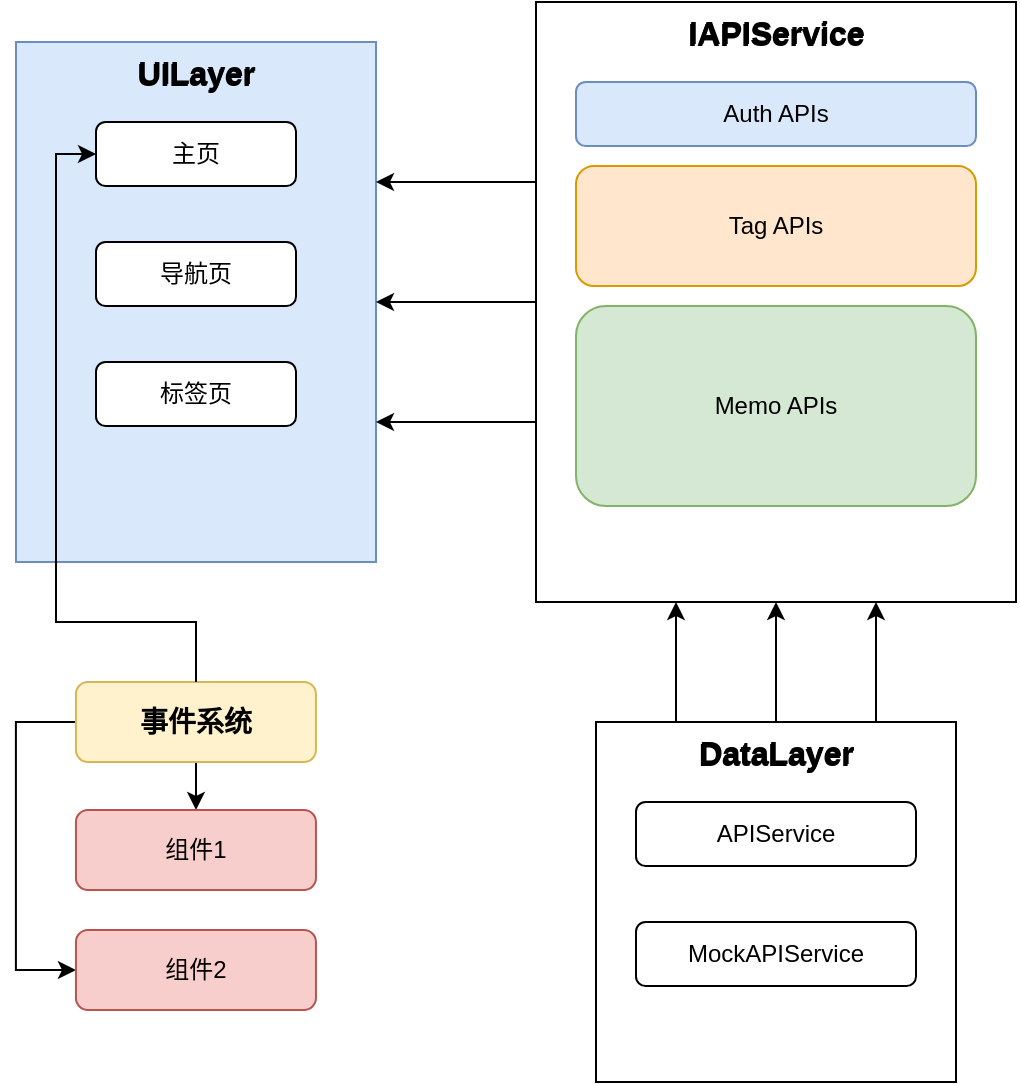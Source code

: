 <mxfile version="24.7.17">
  <diagram id="client-architecture" name="客户端架构">
    <mxGraphModel dx="1615" dy="982" grid="1" gridSize="10" guides="1" tooltips="1" connect="1" arrows="1" fold="1" page="1" pageScale="1" pageWidth="1600" pageHeight="900" math="0" shadow="0">
      <root>
        <mxCell id="0" />
        <mxCell id="1" parent="0" />
        <mxCell id="iOJQ_p4vkRXk15dSR9FO-10" style="edgeStyle=orthogonalEdgeStyle;rounded=0;orthogonalLoop=1;jettySize=auto;html=1;" edge="1" parent="1" source="event-system" target="component1">
          <mxGeometry relative="1" as="geometry" />
        </mxCell>
        <mxCell id="iOJQ_p4vkRXk15dSR9FO-11" style="edgeStyle=orthogonalEdgeStyle;rounded=0;orthogonalLoop=1;jettySize=auto;html=1;" edge="1" parent="1" source="event-system" target="component2">
          <mxGeometry relative="1" as="geometry">
            <Array as="points">
              <mxPoint x="279.97" y="420" />
              <mxPoint x="279.97" y="544" />
            </Array>
          </mxGeometry>
        </mxCell>
        <mxCell id="event-system" value="事件系统" style="rounded=1;whiteSpace=wrap;html=1;fillColor=#fff2cc;strokeColor=#d6b656;fontSize=14;fontStyle=1;" parent="1" vertex="1">
          <mxGeometry x="309.97" y="400" width="120" height="40" as="geometry" />
        </mxCell>
        <mxCell id="component1" value="组件1" style="rounded=1;whiteSpace=wrap;html=1;fillColor=#f8cecc;strokeColor=#b85450;" parent="1" vertex="1">
          <mxGeometry x="309.97" y="464" width="120" height="40" as="geometry" />
        </mxCell>
        <mxCell id="component2" value="组件2" style="rounded=1;whiteSpace=wrap;html=1;fillColor=#f8cecc;strokeColor=#b85450;" parent="1" vertex="1">
          <mxGeometry x="309.97" y="524" width="120" height="40" as="geometry" />
        </mxCell>
        <mxCell id="ui-layer-group" value="UILayer" style="group;strokeColor=#6c8ebf;fillColor=#dae8fc;fontSize=16;fontStyle=1;align=center;verticalAlign=top;" vertex="1" parent="1">
          <mxGeometry x="280" y="80" width="180" height="260" as="geometry" />
        </mxCell>
        <mxCell id="ui-title" value="UILayer" style="text;html=1;fontSize=16;fontStyle=1;align=center;verticalAlign=middle;strokeColor=none;fillColor=none;" vertex="1" parent="ui-layer-group">
          <mxGeometry width="180" height="30" as="geometry" />
        </mxCell>
        <mxCell id="home-page" value="主页" style="rounded=1;whiteSpace=wrap;html=1;fillColor=#ffffff;strokeColor=#000000;" parent="ui-layer-group" vertex="1">
          <mxGeometry x="40" y="40" width="100" height="32" as="geometry" />
        </mxCell>
        <mxCell id="nav-page" value="导航页" style="rounded=1;whiteSpace=wrap;html=1;fillColor=#ffffff;strokeColor=#000000;" parent="ui-layer-group" vertex="1">
          <mxGeometry x="40" y="100" width="100" height="32" as="geometry" />
        </mxCell>
        <mxCell id="tag-page" value="标签页" style="rounded=1;whiteSpace=wrap;html=1;fillColor=#ffffff;strokeColor=#000000;" parent="ui-layer-group" vertex="1">
          <mxGeometry x="40" y="160" width="100" height="32" as="geometry" />
        </mxCell>
        <mxCell id="iOJQ_p4vkRXk15dSR9FO-1" style="edgeStyle=orthogonalEdgeStyle;rounded=0;orthogonalLoop=1;jettySize=auto;html=1;" edge="1" parent="1" source="iapiservice-group" target="ui-layer-group">
          <mxGeometry relative="1" as="geometry">
            <Array as="points">
              <mxPoint x="500" y="150" />
              <mxPoint x="500" y="150" />
            </Array>
          </mxGeometry>
        </mxCell>
        <mxCell id="iOJQ_p4vkRXk15dSR9FO-9" style="edgeStyle=orthogonalEdgeStyle;rounded=0;orthogonalLoop=1;jettySize=auto;html=1;" edge="1" parent="1" source="event-system" target="home-page">
          <mxGeometry relative="1" as="geometry">
            <Array as="points">
              <mxPoint x="370" y="370" />
              <mxPoint x="300" y="370" />
              <mxPoint x="300" y="136" />
            </Array>
          </mxGeometry>
        </mxCell>
        <mxCell id="iOJQ_p4vkRXk15dSR9FO-2" style="edgeStyle=orthogonalEdgeStyle;rounded=0;orthogonalLoop=1;jettySize=auto;html=1;" edge="1" parent="1" source="iapiservice-group" target="ui-layer-group">
          <mxGeometry relative="1" as="geometry">
            <Array as="points">
              <mxPoint x="500" y="210" />
              <mxPoint x="500" y="210" />
            </Array>
          </mxGeometry>
        </mxCell>
        <mxCell id="iOJQ_p4vkRXk15dSR9FO-4" style="edgeStyle=orthogonalEdgeStyle;rounded=0;orthogonalLoop=1;jettySize=auto;html=1;" edge="1" parent="1" source="iapiservice-group" target="ui-layer-group">
          <mxGeometry relative="1" as="geometry">
            <Array as="points">
              <mxPoint x="500" y="270" />
              <mxPoint x="500" y="270" />
            </Array>
          </mxGeometry>
        </mxCell>
        <mxCell id="iapiservice-group" value="IAPIService" style="group;strokeColor=#000000;fillColor=#ffffff;fontSize=16;fontStyle=1;align=center;verticalAlign=top;" vertex="1" parent="1">
          <mxGeometry x="540" y="60" width="240" height="300" as="geometry" />
        </mxCell>
        <mxCell id="iapiservice-title" value="IAPIService" style="text;html=1;fontSize=16;fontStyle=1;align=center;verticalAlign=middle;strokeColor=none;fillColor=none;" vertex="1" parent="iapiservice-group">
          <mxGeometry width="240" height="30" as="geometry" />
        </mxCell>
        <mxCell id="auth-apis" value="Auth APIs" style="rounded=1;whiteSpace=wrap;html=1;fillColor=#dae8fc;strokeColor=#6c8ebf;" parent="iapiservice-group" vertex="1">
          <mxGeometry x="20" y="40" width="200" height="32" as="geometry" />
        </mxCell>
        <mxCell id="tag-apis" value="Tag APIs" style="rounded=1;whiteSpace=wrap;html=1;fillColor=#ffe6cc;strokeColor=#d79b00;" parent="iapiservice-group" vertex="1">
          <mxGeometry x="20" y="82" width="200" height="60" as="geometry" />
        </mxCell>
        <mxCell id="memo-apis" value="Memo APIs" style="rounded=1;whiteSpace=wrap;html=1;fillColor=#d5e8d4;strokeColor=#82b366;" parent="iapiservice-group" vertex="1">
          <mxGeometry x="20" y="152" width="200" height="100" as="geometry" />
        </mxCell>
        <mxCell id="datalayer-group" value="DataLayer" style="group;strokeColor=#000000;fillColor=#ffffff;fontSize=16;fontStyle=1;align=center;verticalAlign=top;" vertex="1" parent="1">
          <mxGeometry x="570" y="420" width="180" height="180" as="geometry" />
        </mxCell>
        <mxCell id="datalayer-title" value="DataLayer" style="text;html=1;fontSize=16;fontStyle=1;align=center;verticalAlign=middle;strokeColor=none;fillColor=none;" vertex="1" parent="datalayer-group">
          <mxGeometry width="180" height="30" as="geometry" />
        </mxCell>
        <mxCell id="apiservice" value="APIService" style="rounded=1;whiteSpace=wrap;html=1;fillColor=#ffffff;strokeColor=#000000;" parent="datalayer-group" vertex="1">
          <mxGeometry x="20" y="40" width="140" height="32" as="geometry" />
        </mxCell>
        <mxCell id="mockapiservice" value="MockAPIService" style="rounded=1;whiteSpace=wrap;html=1;fillColor=#ffffff;strokeColor=#000000;" parent="datalayer-group" vertex="1">
          <mxGeometry x="20" y="100" width="140" height="32" as="geometry" />
        </mxCell>
        <mxCell id="iOJQ_p4vkRXk15dSR9FO-14" style="edgeStyle=orthogonalEdgeStyle;rounded=0;orthogonalLoop=1;jettySize=auto;html=1;" edge="1" parent="1" source="datalayer-title" target="iapiservice-group">
          <mxGeometry relative="1" as="geometry">
            <Array as="points">
              <mxPoint x="610" y="390" />
              <mxPoint x="610" y="390" />
            </Array>
          </mxGeometry>
        </mxCell>
        <mxCell id="iOJQ_p4vkRXk15dSR9FO-15" style="edgeStyle=orthogonalEdgeStyle;rounded=0;orthogonalLoop=1;jettySize=auto;html=1;" edge="1" parent="1" source="datalayer-title" target="iapiservice-group">
          <mxGeometry relative="1" as="geometry" />
        </mxCell>
        <mxCell id="iOJQ_p4vkRXk15dSR9FO-16" style="edgeStyle=orthogonalEdgeStyle;rounded=0;orthogonalLoop=1;jettySize=auto;html=1;" edge="1" parent="1" source="datalayer-title" target="iapiservice-group">
          <mxGeometry relative="1" as="geometry">
            <Array as="points">
              <mxPoint x="710" y="390" />
              <mxPoint x="710" y="390" />
            </Array>
          </mxGeometry>
        </mxCell>
      </root>
    </mxGraphModel>
  </diagram>
</mxfile>
